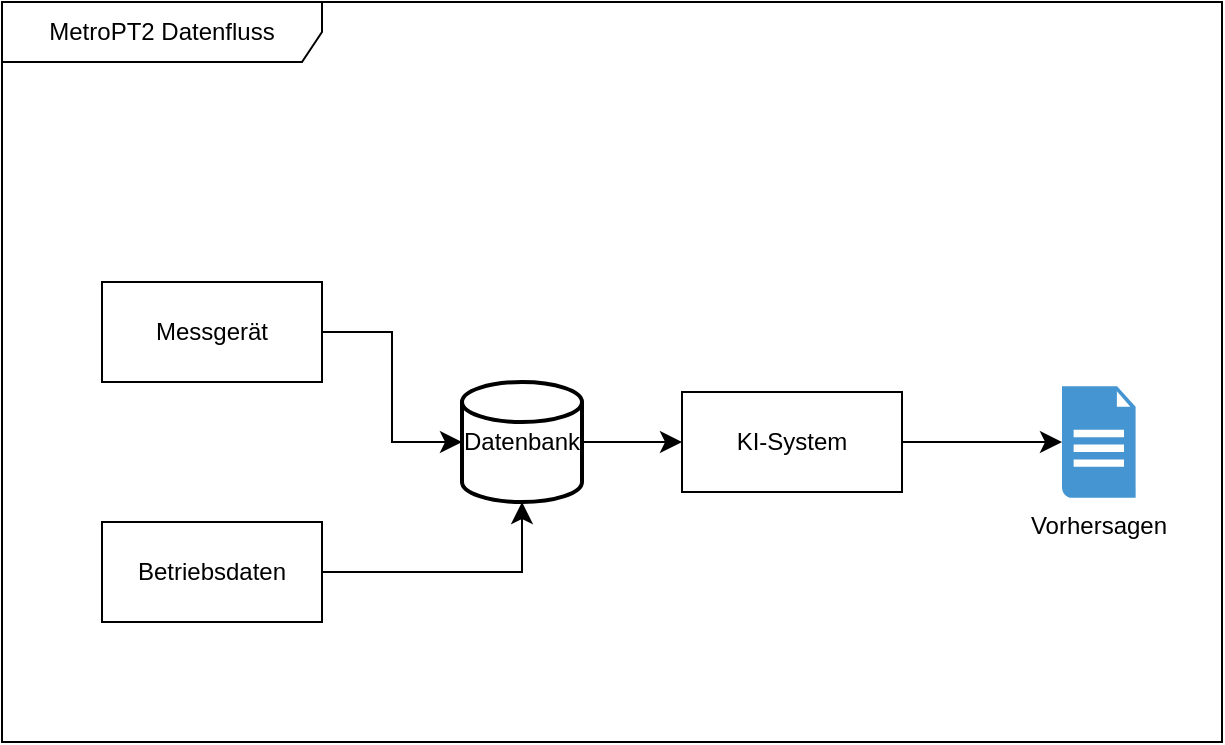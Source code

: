 <mxfile version="26.0.4">
  <diagram name="Seite-1" id="HOyfGm61N8swRw_8gBLT">
    <mxGraphModel dx="2345" dy="828" grid="1" gridSize="10" guides="1" tooltips="1" connect="1" arrows="1" fold="1" page="1" pageScale="1" pageWidth="827" pageHeight="1169" math="0" shadow="0">
      <root>
        <mxCell id="0" />
        <mxCell id="1" parent="0" />
        <mxCell id="SCJVabaA3p6mnc5F_6kQ-1" value="MetroPT2 Datenfluss" style="shape=umlFrame;whiteSpace=wrap;html=1;pointerEvents=0;recursiveResize=0;container=1;collapsible=0;width=160;" vertex="1" parent="1">
          <mxGeometry x="-340" y="40" width="610" height="370" as="geometry" />
        </mxCell>
        <mxCell id="SCJVabaA3p6mnc5F_6kQ-2" value="Messgerät" style="html=1;whiteSpace=wrap;" vertex="1" parent="SCJVabaA3p6mnc5F_6kQ-1">
          <mxGeometry x="50" y="140" width="110" height="50" as="geometry" />
        </mxCell>
        <mxCell id="SCJVabaA3p6mnc5F_6kQ-3" value="Betriebsdaten" style="html=1;whiteSpace=wrap;" vertex="1" parent="SCJVabaA3p6mnc5F_6kQ-1">
          <mxGeometry x="50" y="260" width="110" height="50" as="geometry" />
        </mxCell>
        <mxCell id="SCJVabaA3p6mnc5F_6kQ-5" value="KI-System" style="html=1;whiteSpace=wrap;" vertex="1" parent="SCJVabaA3p6mnc5F_6kQ-1">
          <mxGeometry x="340" y="195" width="110" height="50" as="geometry" />
        </mxCell>
        <mxCell id="SCJVabaA3p6mnc5F_6kQ-6" value="Vorhersagen" style="shadow=0;dashed=0;html=1;strokeColor=none;fillColor=#4495D1;labelPosition=center;verticalLabelPosition=bottom;verticalAlign=top;align=center;outlineConnect=0;shape=mxgraph.veeam.2d.report;" vertex="1" parent="SCJVabaA3p6mnc5F_6kQ-1">
          <mxGeometry x="530" y="192.1" width="36.8" height="55.8" as="geometry" />
        </mxCell>
        <mxCell id="SCJVabaA3p6mnc5F_6kQ-7" value="Datenbank" style="strokeWidth=2;html=1;shape=mxgraph.flowchart.database;whiteSpace=wrap;" vertex="1" parent="SCJVabaA3p6mnc5F_6kQ-1">
          <mxGeometry x="230" y="190" width="60" height="60" as="geometry" />
        </mxCell>
        <mxCell id="SCJVabaA3p6mnc5F_6kQ-9" value="" style="edgeStyle=elbowEdgeStyle;elbow=horizontal;endArrow=classic;html=1;curved=0;rounded=0;endSize=8;startSize=8;entryX=0;entryY=0.5;entryDx=0;entryDy=0;entryPerimeter=0;exitX=1;exitY=0.5;exitDx=0;exitDy=0;" edge="1" parent="SCJVabaA3p6mnc5F_6kQ-1" source="SCJVabaA3p6mnc5F_6kQ-2" target="SCJVabaA3p6mnc5F_6kQ-7">
          <mxGeometry width="50" height="50" relative="1" as="geometry">
            <mxPoint x="150" y="110" as="sourcePoint" />
            <mxPoint x="200" y="60" as="targetPoint" />
          </mxGeometry>
        </mxCell>
        <mxCell id="SCJVabaA3p6mnc5F_6kQ-10" value="" style="edgeStyle=segmentEdgeStyle;endArrow=classic;html=1;curved=0;rounded=0;endSize=8;startSize=8;exitX=1;exitY=0.5;exitDx=0;exitDy=0;entryX=0.5;entryY=1;entryDx=0;entryDy=0;entryPerimeter=0;" edge="1" parent="SCJVabaA3p6mnc5F_6kQ-1" source="SCJVabaA3p6mnc5F_6kQ-3" target="SCJVabaA3p6mnc5F_6kQ-7">
          <mxGeometry width="50" height="50" relative="1" as="geometry">
            <mxPoint x="220" y="300" as="sourcePoint" />
            <mxPoint x="270" y="250" as="targetPoint" />
            <Array as="points">
              <mxPoint x="260" y="285" />
            </Array>
          </mxGeometry>
        </mxCell>
        <mxCell id="SCJVabaA3p6mnc5F_6kQ-11" value="" style="edgeStyle=elbowEdgeStyle;elbow=horizontal;endArrow=classic;html=1;curved=0;rounded=0;endSize=8;startSize=8;entryX=0;entryY=0.5;entryDx=0;entryDy=0;exitX=1;exitY=0.5;exitDx=0;exitDy=0;exitPerimeter=0;" edge="1" parent="SCJVabaA3p6mnc5F_6kQ-1" source="SCJVabaA3p6mnc5F_6kQ-7" target="SCJVabaA3p6mnc5F_6kQ-5">
          <mxGeometry width="50" height="50" relative="1" as="geometry">
            <mxPoint x="310" y="210" as="sourcePoint" />
            <mxPoint x="340" y="170" as="targetPoint" />
          </mxGeometry>
        </mxCell>
        <mxCell id="SCJVabaA3p6mnc5F_6kQ-12" value="" style="edgeStyle=elbowEdgeStyle;elbow=horizontal;endArrow=classic;html=1;curved=0;rounded=0;endSize=8;startSize=8;exitX=1;exitY=0.5;exitDx=0;exitDy=0;" edge="1" parent="SCJVabaA3p6mnc5F_6kQ-1" source="SCJVabaA3p6mnc5F_6kQ-5" target="SCJVabaA3p6mnc5F_6kQ-6">
          <mxGeometry width="50" height="50" relative="1" as="geometry">
            <mxPoint x="440" y="150" as="sourcePoint" />
            <mxPoint x="520" y="152.1" as="targetPoint" />
          </mxGeometry>
        </mxCell>
      </root>
    </mxGraphModel>
  </diagram>
</mxfile>
